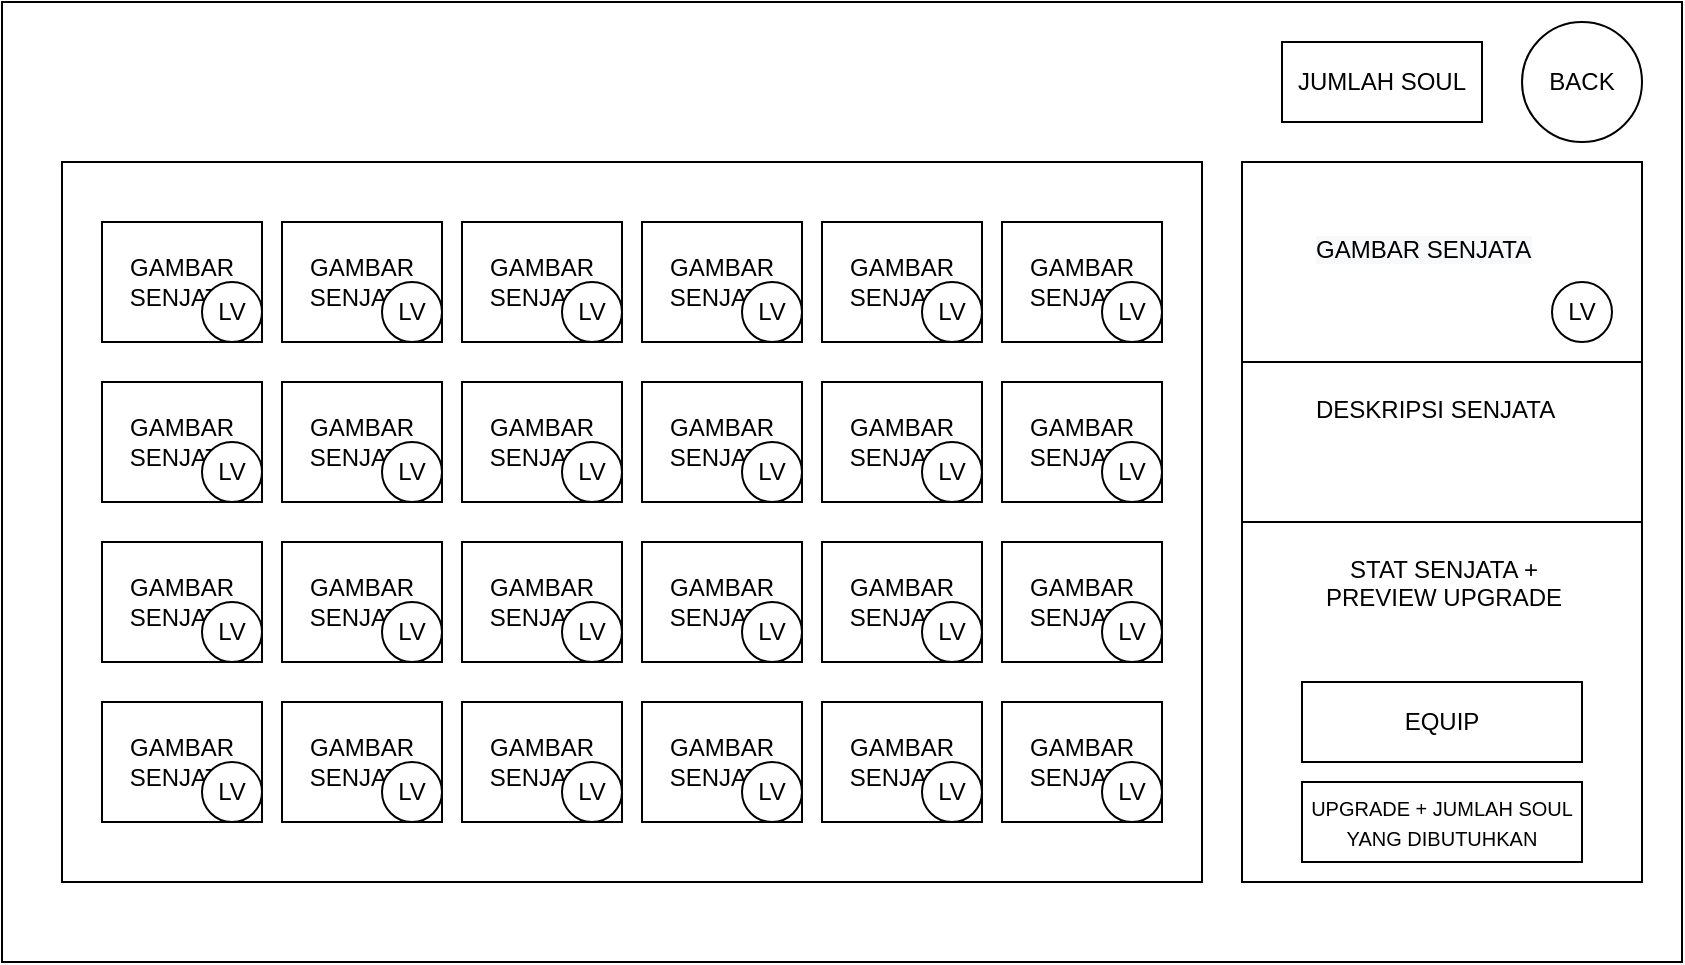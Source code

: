 <mxfile version="13.0.3" type="device"><diagram id="I-AL6cuk5SVw52h8W2-y" name="Page-1"><mxGraphModel dx="1024" dy="601" grid="1" gridSize="10" guides="1" tooltips="1" connect="1" arrows="1" fold="1" page="1" pageScale="1" pageWidth="850" pageHeight="1100" math="0" shadow="0"><root><mxCell id="0"/><mxCell id="1" parent="0"/><mxCell id="QYQjiRdWNHsn3mXOzHoA-1" value="" style="rounded=0;whiteSpace=wrap;html=1;fillColor=none;" parent="1" vertex="1"><mxGeometry width="840" height="480" as="geometry"/></mxCell><mxCell id="v3vVTY8YGnY2rO88teYE-4" value="BACK" style="ellipse;whiteSpace=wrap;html=1;aspect=fixed;" parent="1" vertex="1"><mxGeometry x="760" y="10" width="60" height="60" as="geometry"/></mxCell><mxCell id="v3vVTY8YGnY2rO88teYE-5" value="" style="rounded=0;whiteSpace=wrap;html=1;" parent="1" vertex="1"><mxGeometry x="620" y="80" width="200" height="360" as="geometry"/></mxCell><mxCell id="v3vVTY8YGnY2rO88teYE-2" value="" style="rounded=0;whiteSpace=wrap;html=1;connectable=1;" parent="1" vertex="1"><mxGeometry x="30" y="80" width="570" height="360" as="geometry"/></mxCell><mxCell id="v3vVTY8YGnY2rO88teYE-15" value="GAMBAR SENJATA" style="rounded=0;whiteSpace=wrap;html=1;" parent="1" vertex="1"><mxGeometry x="50" y="110" width="80" height="60" as="geometry"/></mxCell><mxCell id="v3vVTY8YGnY2rO88teYE-16" value="&lt;span&gt;GAMBAR SENJATA&lt;/span&gt;" style="rounded=0;whiteSpace=wrap;html=1;" parent="1" vertex="1"><mxGeometry x="140" y="110" width="80" height="60" as="geometry"/></mxCell><mxCell id="v3vVTY8YGnY2rO88teYE-17" value="&lt;span&gt;GAMBAR SENJATA&lt;/span&gt;" style="rounded=0;whiteSpace=wrap;html=1;" parent="1" vertex="1"><mxGeometry x="230" y="110" width="80" height="60" as="geometry"/></mxCell><mxCell id="v3vVTY8YGnY2rO88teYE-18" value="&lt;span&gt;GAMBAR SENJATA&lt;/span&gt;" style="rounded=0;whiteSpace=wrap;html=1;" parent="1" vertex="1"><mxGeometry x="320" y="110" width="80" height="60" as="geometry"/></mxCell><mxCell id="v3vVTY8YGnY2rO88teYE-19" value="&lt;span&gt;GAMBAR SENJATA&lt;/span&gt;" style="rounded=0;whiteSpace=wrap;html=1;" parent="1" vertex="1"><mxGeometry x="410" y="110" width="80" height="60" as="geometry"/></mxCell><mxCell id="v3vVTY8YGnY2rO88teYE-20" value="&lt;span&gt;GAMBAR SENJATA&lt;/span&gt;" style="rounded=0;whiteSpace=wrap;html=1;" parent="1" vertex="1"><mxGeometry x="500" y="110" width="80" height="60" as="geometry"/></mxCell><mxCell id="v3vVTY8YGnY2rO88teYE-45" style="edgeStyle=orthogonalEdgeStyle;rounded=0;orthogonalLoop=1;jettySize=auto;html=1;exitX=0;exitY=0.25;exitDx=0;exitDy=0;entryX=1;entryY=0.25;entryDx=0;entryDy=0;strokeColor=#000000;endArrow=none;endFill=0;" parent="1" source="v3vVTY8YGnY2rO88teYE-5" target="v3vVTY8YGnY2rO88teYE-5" edge="1"><mxGeometry relative="1" as="geometry"><Array as="points"><mxPoint x="620" y="180"/><mxPoint x="820" y="180"/></Array></mxGeometry></mxCell><mxCell id="v3vVTY8YGnY2rO88teYE-47" value="&lt;!--StartFragment--&gt;&lt;span style=&quot;font-family: Helvetica; font-size: 12px; font-style: normal; font-variant-ligatures: normal; font-variant-caps: normal; font-weight: 400; letter-spacing: normal; orphans: 2; text-align: center; text-indent: 0px; text-transform: none; widows: 2; word-spacing: 0px; -webkit-text-stroke-width: 0px; background-color: rgb(248, 249, 250); text-decoration-style: initial; text-decoration-color: initial; float: none; display: inline !important;&quot;&gt;GAMBAR SENJATA&lt;/span&gt;&lt;!--EndFragment--&gt;" style="text;whiteSpace=wrap;html=1;" parent="1" vertex="1"><mxGeometry x="655" y="110" width="130" height="30" as="geometry"/></mxCell><mxCell id="v3vVTY8YGnY2rO88teYE-48" style="edgeStyle=orthogonalEdgeStyle;rounded=0;orthogonalLoop=1;jettySize=auto;html=1;exitX=0;exitY=0.75;exitDx=0;exitDy=0;entryX=1;entryY=0.75;entryDx=0;entryDy=0;endArrow=none;endFill=0;strokeColor=#000000;" parent="1" source="v3vVTY8YGnY2rO88teYE-5" target="v3vVTY8YGnY2rO88teYE-5" edge="1"><mxGeometry relative="1" as="geometry"><Array as="points"><mxPoint x="620" y="260"/><mxPoint x="820" y="260"/></Array></mxGeometry></mxCell><mxCell id="v3vVTY8YGnY2rO88teYE-49" value="&lt;div style=&quot;text-align: center&quot;&gt;&lt;span&gt;&lt;font face=&quot;helvetica&quot;&gt;STAT SENJATA + PREVIEW UPGRADE&lt;/font&gt;&lt;/span&gt;&lt;/div&gt;" style="text;whiteSpace=wrap;html=1;" parent="1" vertex="1"><mxGeometry x="655" y="270" width="130" height="30" as="geometry"/></mxCell><mxCell id="v3vVTY8YGnY2rO88teYE-50" value="&lt;font style=&quot;font-size: 10px&quot;&gt;UPGRADE + JUMLAH SOUL YANG DIBUTUHKAN&lt;/font&gt;" style="rounded=0;whiteSpace=wrap;html=1;fillColor=none;" parent="1" vertex="1"><mxGeometry x="650" y="390" width="140" height="40" as="geometry"/></mxCell><mxCell id="v3vVTY8YGnY2rO88teYE-51" value="JUMLAH SOUL" style="rounded=0;whiteSpace=wrap;html=1;" parent="1" vertex="1"><mxGeometry x="640" y="20" width="100" height="40" as="geometry"/></mxCell><mxCell id="v3vVTY8YGnY2rO88teYE-52" value="EQUIP" style="rounded=0;whiteSpace=wrap;html=1;fillColor=none;" parent="1" vertex="1"><mxGeometry x="650" y="340" width="140" height="40" as="geometry"/></mxCell><mxCell id="v3vVTY8YGnY2rO88teYE-53" value="&lt;div style=&quot;text-align: center&quot;&gt;&lt;span&gt;&lt;font face=&quot;helvetica&quot;&gt;DESKRIPSI SENJATA&lt;/font&gt;&lt;/span&gt;&lt;/div&gt;" style="text;whiteSpace=wrap;html=1;" parent="1" vertex="1"><mxGeometry x="655" y="190" width="130" height="30" as="geometry"/></mxCell><mxCell id="v3vVTY8YGnY2rO88teYE-54" value="LV" style="ellipse;whiteSpace=wrap;html=1;aspect=fixed;" parent="1" vertex="1"><mxGeometry x="775" y="140" width="30" height="30" as="geometry"/></mxCell><mxCell id="CMdBdG0TUGhwAJ7x8KGK-1" value="LV" style="ellipse;whiteSpace=wrap;html=1;aspect=fixed;" vertex="1" parent="1"><mxGeometry x="100" y="140" width="30" height="30" as="geometry"/></mxCell><mxCell id="CMdBdG0TUGhwAJ7x8KGK-2" value="LV" style="ellipse;whiteSpace=wrap;html=1;aspect=fixed;" vertex="1" parent="1"><mxGeometry x="190" y="140" width="30" height="30" as="geometry"/></mxCell><mxCell id="CMdBdG0TUGhwAJ7x8KGK-3" value="LV" style="ellipse;whiteSpace=wrap;html=1;aspect=fixed;" vertex="1" parent="1"><mxGeometry x="280" y="140" width="30" height="30" as="geometry"/></mxCell><mxCell id="CMdBdG0TUGhwAJ7x8KGK-4" value="LV" style="ellipse;whiteSpace=wrap;html=1;aspect=fixed;" vertex="1" parent="1"><mxGeometry x="370" y="140" width="30" height="30" as="geometry"/></mxCell><mxCell id="CMdBdG0TUGhwAJ7x8KGK-5" value="LV" style="ellipse;whiteSpace=wrap;html=1;aspect=fixed;" vertex="1" parent="1"><mxGeometry x="460" y="140" width="30" height="30" as="geometry"/></mxCell><mxCell id="CMdBdG0TUGhwAJ7x8KGK-6" value="LV" style="ellipse;whiteSpace=wrap;html=1;aspect=fixed;" vertex="1" parent="1"><mxGeometry x="550" y="140" width="30" height="30" as="geometry"/></mxCell><mxCell id="CMdBdG0TUGhwAJ7x8KGK-9" value="GAMBAR SENJATA" style="rounded=0;whiteSpace=wrap;html=1;" vertex="1" parent="1"><mxGeometry x="50" y="190" width="80" height="60" as="geometry"/></mxCell><mxCell id="CMdBdG0TUGhwAJ7x8KGK-10" value="&lt;span&gt;GAMBAR SENJATA&lt;/span&gt;" style="rounded=0;whiteSpace=wrap;html=1;" vertex="1" parent="1"><mxGeometry x="140" y="190" width="80" height="60" as="geometry"/></mxCell><mxCell id="CMdBdG0TUGhwAJ7x8KGK-11" value="&lt;span&gt;GAMBAR SENJATA&lt;/span&gt;" style="rounded=0;whiteSpace=wrap;html=1;" vertex="1" parent="1"><mxGeometry x="230" y="190" width="80" height="60" as="geometry"/></mxCell><mxCell id="CMdBdG0TUGhwAJ7x8KGK-12" value="&lt;span&gt;GAMBAR SENJATA&lt;/span&gt;" style="rounded=0;whiteSpace=wrap;html=1;" vertex="1" parent="1"><mxGeometry x="320" y="190" width="80" height="60" as="geometry"/></mxCell><mxCell id="CMdBdG0TUGhwAJ7x8KGK-13" value="&lt;span&gt;GAMBAR SENJATA&lt;/span&gt;" style="rounded=0;whiteSpace=wrap;html=1;" vertex="1" parent="1"><mxGeometry x="410" y="190" width="80" height="60" as="geometry"/></mxCell><mxCell id="CMdBdG0TUGhwAJ7x8KGK-14" value="&lt;span&gt;GAMBAR SENJATA&lt;/span&gt;" style="rounded=0;whiteSpace=wrap;html=1;" vertex="1" parent="1"><mxGeometry x="500" y="190" width="80" height="60" as="geometry"/></mxCell><mxCell id="CMdBdG0TUGhwAJ7x8KGK-15" value="LV" style="ellipse;whiteSpace=wrap;html=1;aspect=fixed;" vertex="1" parent="1"><mxGeometry x="100" y="220" width="30" height="30" as="geometry"/></mxCell><mxCell id="CMdBdG0TUGhwAJ7x8KGK-16" value="LV" style="ellipse;whiteSpace=wrap;html=1;aspect=fixed;" vertex="1" parent="1"><mxGeometry x="190" y="220" width="30" height="30" as="geometry"/></mxCell><mxCell id="CMdBdG0TUGhwAJ7x8KGK-17" value="LV" style="ellipse;whiteSpace=wrap;html=1;aspect=fixed;" vertex="1" parent="1"><mxGeometry x="280" y="220" width="30" height="30" as="geometry"/></mxCell><mxCell id="CMdBdG0TUGhwAJ7x8KGK-18" value="LV" style="ellipse;whiteSpace=wrap;html=1;aspect=fixed;" vertex="1" parent="1"><mxGeometry x="370" y="220" width="30" height="30" as="geometry"/></mxCell><mxCell id="CMdBdG0TUGhwAJ7x8KGK-19" value="LV" style="ellipse;whiteSpace=wrap;html=1;aspect=fixed;" vertex="1" parent="1"><mxGeometry x="460" y="220" width="30" height="30" as="geometry"/></mxCell><mxCell id="CMdBdG0TUGhwAJ7x8KGK-20" value="LV" style="ellipse;whiteSpace=wrap;html=1;aspect=fixed;" vertex="1" parent="1"><mxGeometry x="550" y="220" width="30" height="30" as="geometry"/></mxCell><mxCell id="CMdBdG0TUGhwAJ7x8KGK-21" value="GAMBAR SENJATA" style="rounded=0;whiteSpace=wrap;html=1;" vertex="1" parent="1"><mxGeometry x="50" y="270" width="80" height="60" as="geometry"/></mxCell><mxCell id="CMdBdG0TUGhwAJ7x8KGK-22" value="&lt;span&gt;GAMBAR SENJATA&lt;/span&gt;" style="rounded=0;whiteSpace=wrap;html=1;" vertex="1" parent="1"><mxGeometry x="140" y="270" width="80" height="60" as="geometry"/></mxCell><mxCell id="CMdBdG0TUGhwAJ7x8KGK-23" value="&lt;span&gt;GAMBAR SENJATA&lt;/span&gt;" style="rounded=0;whiteSpace=wrap;html=1;" vertex="1" parent="1"><mxGeometry x="230" y="270" width="80" height="60" as="geometry"/></mxCell><mxCell id="CMdBdG0TUGhwAJ7x8KGK-24" value="&lt;span&gt;GAMBAR SENJATA&lt;/span&gt;" style="rounded=0;whiteSpace=wrap;html=1;" vertex="1" parent="1"><mxGeometry x="320" y="270" width="80" height="60" as="geometry"/></mxCell><mxCell id="CMdBdG0TUGhwAJ7x8KGK-25" value="&lt;span&gt;GAMBAR SENJATA&lt;/span&gt;" style="rounded=0;whiteSpace=wrap;html=1;" vertex="1" parent="1"><mxGeometry x="410" y="270" width="80" height="60" as="geometry"/></mxCell><mxCell id="CMdBdG0TUGhwAJ7x8KGK-26" value="&lt;span&gt;GAMBAR SENJATA&lt;/span&gt;" style="rounded=0;whiteSpace=wrap;html=1;" vertex="1" parent="1"><mxGeometry x="500" y="270" width="80" height="60" as="geometry"/></mxCell><mxCell id="CMdBdG0TUGhwAJ7x8KGK-27" value="LV" style="ellipse;whiteSpace=wrap;html=1;aspect=fixed;" vertex="1" parent="1"><mxGeometry x="100" y="300" width="30" height="30" as="geometry"/></mxCell><mxCell id="CMdBdG0TUGhwAJ7x8KGK-28" value="LV" style="ellipse;whiteSpace=wrap;html=1;aspect=fixed;" vertex="1" parent="1"><mxGeometry x="190" y="300" width="30" height="30" as="geometry"/></mxCell><mxCell id="CMdBdG0TUGhwAJ7x8KGK-29" value="LV" style="ellipse;whiteSpace=wrap;html=1;aspect=fixed;" vertex="1" parent="1"><mxGeometry x="280" y="300" width="30" height="30" as="geometry"/></mxCell><mxCell id="CMdBdG0TUGhwAJ7x8KGK-30" value="LV" style="ellipse;whiteSpace=wrap;html=1;aspect=fixed;" vertex="1" parent="1"><mxGeometry x="370" y="300" width="30" height="30" as="geometry"/></mxCell><mxCell id="CMdBdG0TUGhwAJ7x8KGK-31" value="LV" style="ellipse;whiteSpace=wrap;html=1;aspect=fixed;" vertex="1" parent="1"><mxGeometry x="460" y="300" width="30" height="30" as="geometry"/></mxCell><mxCell id="CMdBdG0TUGhwAJ7x8KGK-32" value="LV" style="ellipse;whiteSpace=wrap;html=1;aspect=fixed;" vertex="1" parent="1"><mxGeometry x="550" y="300" width="30" height="30" as="geometry"/></mxCell><mxCell id="CMdBdG0TUGhwAJ7x8KGK-33" value="GAMBAR SENJATA" style="rounded=0;whiteSpace=wrap;html=1;" vertex="1" parent="1"><mxGeometry x="50" y="350" width="80" height="60" as="geometry"/></mxCell><mxCell id="CMdBdG0TUGhwAJ7x8KGK-34" value="&lt;span&gt;GAMBAR SENJATA&lt;/span&gt;" style="rounded=0;whiteSpace=wrap;html=1;" vertex="1" parent="1"><mxGeometry x="140" y="350" width="80" height="60" as="geometry"/></mxCell><mxCell id="CMdBdG0TUGhwAJ7x8KGK-35" value="&lt;span&gt;GAMBAR SENJATA&lt;/span&gt;" style="rounded=0;whiteSpace=wrap;html=1;" vertex="1" parent="1"><mxGeometry x="230" y="350" width="80" height="60" as="geometry"/></mxCell><mxCell id="CMdBdG0TUGhwAJ7x8KGK-36" value="&lt;span&gt;GAMBAR SENJATA&lt;/span&gt;" style="rounded=0;whiteSpace=wrap;html=1;" vertex="1" parent="1"><mxGeometry x="320" y="350" width="80" height="60" as="geometry"/></mxCell><mxCell id="CMdBdG0TUGhwAJ7x8KGK-37" value="&lt;span&gt;GAMBAR SENJATA&lt;/span&gt;" style="rounded=0;whiteSpace=wrap;html=1;" vertex="1" parent="1"><mxGeometry x="410" y="350" width="80" height="60" as="geometry"/></mxCell><mxCell id="CMdBdG0TUGhwAJ7x8KGK-38" value="&lt;span&gt;GAMBAR SENJATA&lt;/span&gt;" style="rounded=0;whiteSpace=wrap;html=1;" vertex="1" parent="1"><mxGeometry x="500" y="350" width="80" height="60" as="geometry"/></mxCell><mxCell id="CMdBdG0TUGhwAJ7x8KGK-39" value="LV" style="ellipse;whiteSpace=wrap;html=1;aspect=fixed;" vertex="1" parent="1"><mxGeometry x="100" y="380" width="30" height="30" as="geometry"/></mxCell><mxCell id="CMdBdG0TUGhwAJ7x8KGK-40" value="LV" style="ellipse;whiteSpace=wrap;html=1;aspect=fixed;" vertex="1" parent="1"><mxGeometry x="190" y="380" width="30" height="30" as="geometry"/></mxCell><mxCell id="CMdBdG0TUGhwAJ7x8KGK-41" value="LV" style="ellipse;whiteSpace=wrap;html=1;aspect=fixed;" vertex="1" parent="1"><mxGeometry x="280" y="380" width="30" height="30" as="geometry"/></mxCell><mxCell id="CMdBdG0TUGhwAJ7x8KGK-42" value="LV" style="ellipse;whiteSpace=wrap;html=1;aspect=fixed;" vertex="1" parent="1"><mxGeometry x="370" y="380" width="30" height="30" as="geometry"/></mxCell><mxCell id="CMdBdG0TUGhwAJ7x8KGK-43" value="LV" style="ellipse;whiteSpace=wrap;html=1;aspect=fixed;" vertex="1" parent="1"><mxGeometry x="460" y="380" width="30" height="30" as="geometry"/></mxCell><mxCell id="CMdBdG0TUGhwAJ7x8KGK-44" value="LV" style="ellipse;whiteSpace=wrap;html=1;aspect=fixed;" vertex="1" parent="1"><mxGeometry x="550" y="380" width="30" height="30" as="geometry"/></mxCell></root></mxGraphModel></diagram></mxfile>